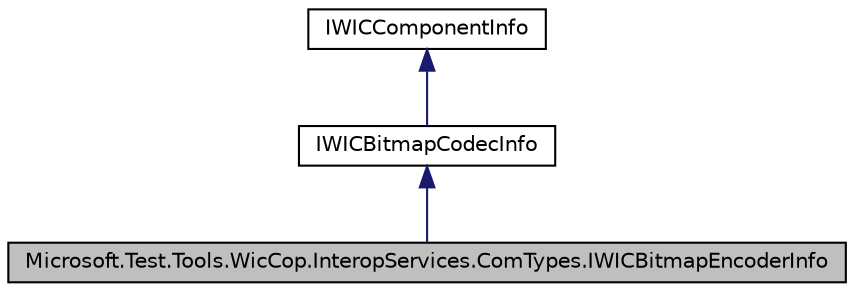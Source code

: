digraph G
{
  edge [fontname="Helvetica",fontsize="10",labelfontname="Helvetica",labelfontsize="10"];
  node [fontname="Helvetica",fontsize="10",shape=record];
  Node1 [label="Microsoft.Test.Tools.WicCop.InteropServices.ComTypes.IWICBitmapEncoderInfo",height=0.2,width=0.4,color="black", fillcolor="grey75", style="filled" fontcolor="black"];
  Node2 -> Node1 [dir="back",color="midnightblue",fontsize="10",style="solid",fontname="Helvetica"];
  Node2 [label="IWICBitmapCodecInfo",height=0.2,width=0.4,color="black", fillcolor="white", style="filled",URL="$interface_microsoft_1_1_test_1_1_tools_1_1_wic_cop_1_1_interop_services_1_1_com_types_1_1_i_w_i_c_bitmap_codec_info.html"];
  Node3 -> Node2 [dir="back",color="midnightblue",fontsize="10",style="solid",fontname="Helvetica"];
  Node3 [label="IWICComponentInfo",height=0.2,width=0.4,color="black", fillcolor="white", style="filled",URL="$interface_microsoft_1_1_test_1_1_tools_1_1_wic_cop_1_1_interop_services_1_1_com_types_1_1_i_w_i_c_component_info.html"];
}
